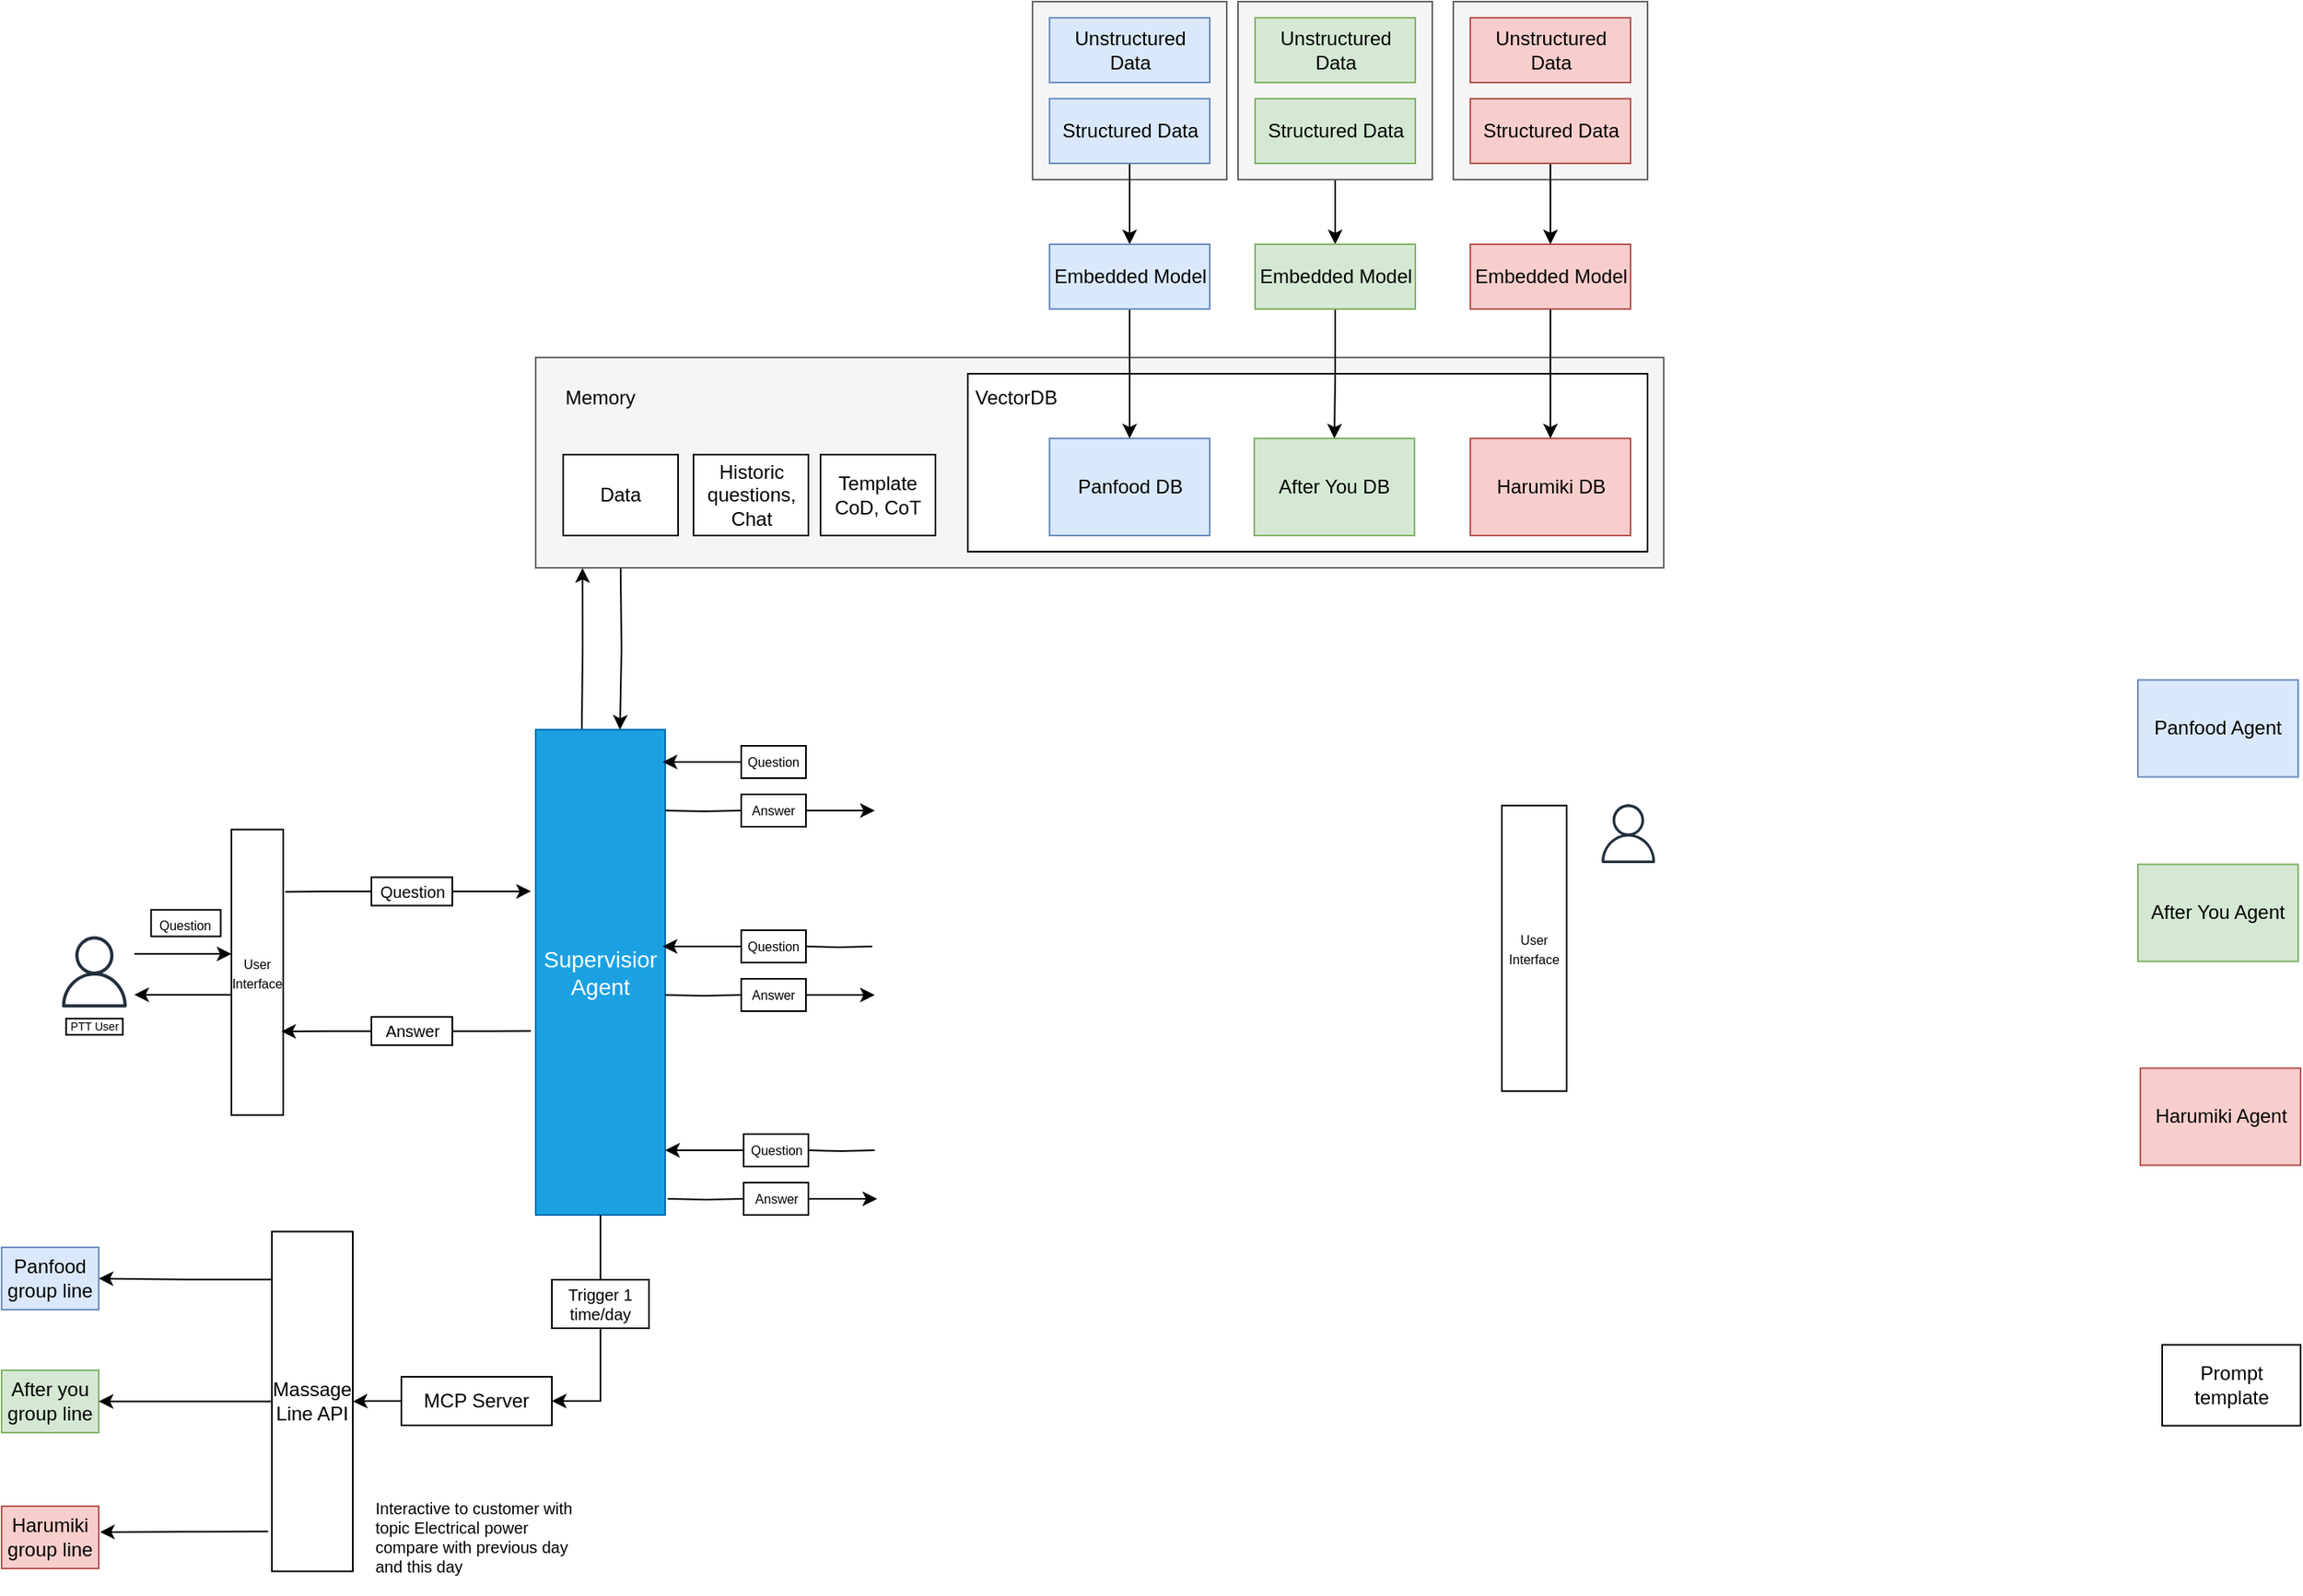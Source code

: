 <mxfile version="27.1.4">
  <diagram name="Page-1" id="6q3yVO71uEwQhgSgc6Yc">
    <mxGraphModel dx="784" dy="1264" grid="1" gridSize="10" guides="1" tooltips="1" connect="1" arrows="1" fold="1" page="1" pageScale="1" pageWidth="1169" pageHeight="827" math="0" shadow="0">
      <root>
        <mxCell id="0" />
        <mxCell id="1" parent="0" />
        <mxCell id="_AoqBSNFDiNXYUAk5MFB-63" style="edgeStyle=orthogonalEdgeStyle;rounded=0;orthogonalLoop=1;jettySize=auto;html=1;entryX=1;entryY=0.5;entryDx=0;entryDy=0;exitX=0.5;exitY=1;exitDx=0;exitDy=0;" parent="1" source="_AoqBSNFDiNXYUAk5MFB-65" target="_AoqBSNFDiNXYUAk5MFB-62" edge="1">
          <mxGeometry relative="1" as="geometry" />
        </mxCell>
        <mxCell id="7o0yVAnlO2qSF2Ea2iqG-75" value="" style="edgeStyle=orthogonalEdgeStyle;rounded=0;orthogonalLoop=1;jettySize=auto;html=1;entryX=0.058;entryY=1.001;entryDx=0;entryDy=0;entryPerimeter=0;" edge="1" parent="1">
          <mxGeometry relative="1" as="geometry">
            <mxPoint x="608.5" y="150" as="sourcePoint" />
            <mxPoint x="608.926" y="50.13" as="targetPoint" />
          </mxGeometry>
        </mxCell>
        <mxCell id="_AoqBSNFDiNXYUAk5MFB-2" value="&lt;font&gt;Supervisior Agent&lt;/font&gt;" style="whiteSpace=wrap;html=1;movable=1;resizable=1;rotatable=1;deletable=1;editable=1;locked=0;connectable=1;fontSize=14;fillColor=#1ba1e2;fontColor=#ffffff;strokeColor=#006EAF;" parent="1" vertex="1">
          <mxGeometry x="580" y="150" width="80" height="300" as="geometry" />
        </mxCell>
        <mxCell id="_AoqBSNFDiNXYUAk5MFB-10" value="PTT User" style="rounded=0;whiteSpace=wrap;html=1;fontSize=7;" parent="1" vertex="1">
          <mxGeometry x="289.84" y="328.63" width="35" height="10" as="geometry" />
        </mxCell>
        <mxCell id="_AoqBSNFDiNXYUAk5MFB-12" value="Question" style="text;strokeColor=default;align=center;fillColor=none;html=1;verticalAlign=middle;whiteSpace=wrap;rounded=0;fontSize=10;" parent="1" vertex="1">
          <mxGeometry x="478.5" y="241.25" width="50" height="17.5" as="geometry" />
        </mxCell>
        <mxCell id="7o0yVAnlO2qSF2Ea2iqG-77" value="" style="edgeStyle=orthogonalEdgeStyle;rounded=0;orthogonalLoop=1;jettySize=auto;html=1;" edge="1" parent="1">
          <mxGeometry relative="1" as="geometry">
            <mxPoint x="332" y="288.63" as="sourcePoint" />
            <mxPoint x="392" y="288.63" as="targetPoint" />
          </mxGeometry>
        </mxCell>
        <mxCell id="_AoqBSNFDiNXYUAk5MFB-7" value="" style="sketch=0;outlineConnect=0;fontColor=#232F3E;gradientColor=none;fillColor=#232F3D;strokeColor=none;dashed=0;verticalLabelPosition=bottom;verticalAlign=top;align=center;html=1;fontSize=12;fontStyle=0;aspect=fixed;pointerEvents=1;shape=mxgraph.aws4.user;" parent="1" vertex="1">
          <mxGeometry x="285.34" y="277.79" width="44" height="44" as="geometry" />
        </mxCell>
        <mxCell id="_AoqBSNFDiNXYUAk5MFB-31" value="" style="edgeStyle=orthogonalEdgeStyle;rounded=0;orthogonalLoop=1;jettySize=auto;html=1;" parent="1" source="_AoqBSNFDiNXYUAk5MFB-25" edge="1">
          <mxGeometry relative="1" as="geometry">
            <mxPoint x="788.0" y="170.0" as="sourcePoint" />
            <mxPoint x="658.5" y="170.0" as="targetPoint" />
          </mxGeometry>
        </mxCell>
        <mxCell id="_AoqBSNFDiNXYUAk5MFB-22" value="Panfood Agent" style="rounded=0;whiteSpace=wrap;html=1;flipH=1;flipV=1;fillColor=#dae8fc;strokeColor=#6c8ebf;" parent="1" vertex="1">
          <mxGeometry x="1570" y="119.25" width="99" height="60" as="geometry" />
        </mxCell>
        <mxCell id="_AoqBSNFDiNXYUAk5MFB-32" value="" style="edgeStyle=orthogonalEdgeStyle;rounded=0;orthogonalLoop=1;jettySize=auto;html=1;" parent="1" source="_AoqBSNFDiNXYUAk5MFB-34" edge="1">
          <mxGeometry relative="1" as="geometry">
            <mxPoint x="660" y="200" as="sourcePoint" />
            <mxPoint x="789.5" y="200" as="targetPoint" />
          </mxGeometry>
        </mxCell>
        <mxCell id="_AoqBSNFDiNXYUAk5MFB-25" value="Question" style="text;strokeColor=default;align=center;fillColor=none;html=1;verticalAlign=middle;whiteSpace=wrap;rounded=0;fontSize=8;" parent="1" vertex="1">
          <mxGeometry x="707" y="160" width="40" height="20" as="geometry" />
        </mxCell>
        <mxCell id="_AoqBSNFDiNXYUAk5MFB-35" value="" style="edgeStyle=orthogonalEdgeStyle;rounded=0;orthogonalLoop=1;jettySize=auto;html=1;endArrow=none;startFill=0;" parent="1" target="_AoqBSNFDiNXYUAk5MFB-34" edge="1">
          <mxGeometry relative="1" as="geometry">
            <mxPoint x="660" y="200" as="sourcePoint" />
            <mxPoint x="789.5" y="200" as="targetPoint" />
          </mxGeometry>
        </mxCell>
        <mxCell id="_AoqBSNFDiNXYUAk5MFB-34" value="Answer" style="text;strokeColor=default;align=center;fillColor=none;html=1;verticalAlign=middle;whiteSpace=wrap;rounded=0;fontSize=8;" parent="1" vertex="1">
          <mxGeometry x="707" y="190" width="40" height="20" as="geometry" />
        </mxCell>
        <mxCell id="_AoqBSNFDiNXYUAk5MFB-37" value="" style="rounded=0;whiteSpace=wrap;html=1;fillColor=#f5f5f5;fontColor=#333333;strokeColor=#666666;" parent="1" vertex="1">
          <mxGeometry x="580" y="-80" width="697" height="130" as="geometry" />
        </mxCell>
        <mxCell id="_AoqBSNFDiNXYUAk5MFB-40" value="" style="edgeStyle=orthogonalEdgeStyle;rounded=0;orthogonalLoop=1;jettySize=auto;html=1;" parent="1" source="_AoqBSNFDiNXYUAk5MFB-44" edge="1">
          <mxGeometry relative="1" as="geometry">
            <mxPoint x="788.0" y="284.0" as="sourcePoint" />
            <mxPoint x="658.5" y="284.0" as="targetPoint" />
          </mxGeometry>
        </mxCell>
        <mxCell id="_AoqBSNFDiNXYUAk5MFB-41" value="After You Agent" style="rounded=0;whiteSpace=wrap;html=1;flipH=1;flipV=1;fillColor=#d5e8d4;strokeColor=#82b366;" parent="1" vertex="1">
          <mxGeometry x="1570" y="233.25" width="99" height="60" as="geometry" />
        </mxCell>
        <mxCell id="_AoqBSNFDiNXYUAk5MFB-42" value="" style="edgeStyle=orthogonalEdgeStyle;rounded=0;orthogonalLoop=1;jettySize=auto;html=1;" parent="1" source="_AoqBSNFDiNXYUAk5MFB-46" edge="1">
          <mxGeometry relative="1" as="geometry">
            <mxPoint x="660" y="314" as="sourcePoint" />
            <mxPoint x="789.5" y="314" as="targetPoint" />
          </mxGeometry>
        </mxCell>
        <mxCell id="_AoqBSNFDiNXYUAk5MFB-43" value="" style="edgeStyle=orthogonalEdgeStyle;rounded=0;orthogonalLoop=1;jettySize=auto;html=1;endArrow=none;startFill=0;" parent="1" target="_AoqBSNFDiNXYUAk5MFB-44" edge="1">
          <mxGeometry relative="1" as="geometry">
            <mxPoint x="788.0" y="284.0" as="sourcePoint" />
            <mxPoint x="658.5" y="284.0" as="targetPoint" />
          </mxGeometry>
        </mxCell>
        <mxCell id="_AoqBSNFDiNXYUAk5MFB-44" value="Question" style="text;strokeColor=default;align=center;fillColor=none;html=1;verticalAlign=middle;whiteSpace=wrap;rounded=0;fontSize=8;" parent="1" vertex="1">
          <mxGeometry x="707" y="274" width="40" height="20" as="geometry" />
        </mxCell>
        <mxCell id="_AoqBSNFDiNXYUAk5MFB-45" value="" style="edgeStyle=orthogonalEdgeStyle;rounded=0;orthogonalLoop=1;jettySize=auto;html=1;endArrow=none;startFill=0;" parent="1" target="_AoqBSNFDiNXYUAk5MFB-46" edge="1">
          <mxGeometry relative="1" as="geometry">
            <mxPoint x="660" y="314" as="sourcePoint" />
            <mxPoint x="789.5" y="314" as="targetPoint" />
          </mxGeometry>
        </mxCell>
        <mxCell id="_AoqBSNFDiNXYUAk5MFB-46" value="Answer" style="text;strokeColor=default;align=center;fillColor=none;html=1;verticalAlign=middle;whiteSpace=wrap;rounded=0;fontSize=8;" parent="1" vertex="1">
          <mxGeometry x="707" y="304" width="40" height="20" as="geometry" />
        </mxCell>
        <mxCell id="_AoqBSNFDiNXYUAk5MFB-47" value="" style="edgeStyle=orthogonalEdgeStyle;rounded=0;orthogonalLoop=1;jettySize=auto;html=1;" parent="1" source="_AoqBSNFDiNXYUAk5MFB-51" edge="1">
          <mxGeometry relative="1" as="geometry">
            <mxPoint x="789.5" y="410.0" as="sourcePoint" />
            <mxPoint x="660" y="410.0" as="targetPoint" />
          </mxGeometry>
        </mxCell>
        <mxCell id="_AoqBSNFDiNXYUAk5MFB-48" value="Harumiki Agent" style="rounded=0;whiteSpace=wrap;html=1;flipH=1;flipV=1;fillColor=#f8cecc;strokeColor=#b85450;" parent="1" vertex="1">
          <mxGeometry x="1571.5" y="359.25" width="99" height="60" as="geometry" />
        </mxCell>
        <mxCell id="_AoqBSNFDiNXYUAk5MFB-49" value="" style="edgeStyle=orthogonalEdgeStyle;rounded=0;orthogonalLoop=1;jettySize=auto;html=1;" parent="1" source="_AoqBSNFDiNXYUAk5MFB-53" edge="1">
          <mxGeometry relative="1" as="geometry">
            <mxPoint x="661.5" y="440" as="sourcePoint" />
            <mxPoint x="791.0" y="440" as="targetPoint" />
          </mxGeometry>
        </mxCell>
        <mxCell id="_AoqBSNFDiNXYUAk5MFB-50" value="" style="edgeStyle=orthogonalEdgeStyle;rounded=0;orthogonalLoop=1;jettySize=auto;html=1;endArrow=none;startFill=0;" parent="1" target="_AoqBSNFDiNXYUAk5MFB-51" edge="1">
          <mxGeometry relative="1" as="geometry">
            <mxPoint x="789.5" y="410.0" as="sourcePoint" />
            <mxPoint x="660" y="410.0" as="targetPoint" />
          </mxGeometry>
        </mxCell>
        <mxCell id="_AoqBSNFDiNXYUAk5MFB-51" value="Question" style="text;strokeColor=default;align=center;fillColor=none;html=1;verticalAlign=middle;whiteSpace=wrap;rounded=0;fontSize=8;" parent="1" vertex="1">
          <mxGeometry x="708.5" y="400" width="40" height="20" as="geometry" />
        </mxCell>
        <mxCell id="_AoqBSNFDiNXYUAk5MFB-52" value="" style="edgeStyle=orthogonalEdgeStyle;rounded=0;orthogonalLoop=1;jettySize=auto;html=1;endArrow=none;startFill=0;" parent="1" target="_AoqBSNFDiNXYUAk5MFB-53" edge="1">
          <mxGeometry relative="1" as="geometry">
            <mxPoint x="661.5" y="440" as="sourcePoint" />
            <mxPoint x="791.0" y="440" as="targetPoint" />
          </mxGeometry>
        </mxCell>
        <mxCell id="_AoqBSNFDiNXYUAk5MFB-53" value="Answer" style="text;strokeColor=default;align=center;fillColor=none;html=1;verticalAlign=middle;whiteSpace=wrap;rounded=0;fontSize=8;" parent="1" vertex="1">
          <mxGeometry x="708.5" y="430" width="40" height="20" as="geometry" />
        </mxCell>
        <mxCell id="_AoqBSNFDiNXYUAk5MFB-54" value="Memory" style="text;html=1;align=center;verticalAlign=middle;whiteSpace=wrap;rounded=0;" parent="1" vertex="1">
          <mxGeometry x="590" y="-70" width="60" height="30" as="geometry" />
        </mxCell>
        <mxCell id="_AoqBSNFDiNXYUAk5MFB-58" value="Data" style="rounded=0;whiteSpace=wrap;html=1;" parent="1" vertex="1">
          <mxGeometry x="597" y="-20" width="71" height="50" as="geometry" />
        </mxCell>
        <mxCell id="_AoqBSNFDiNXYUAk5MFB-59" value="Historic questions,&lt;div&gt;Chat&lt;/div&gt;" style="rounded=0;whiteSpace=wrap;html=1;" parent="1" vertex="1">
          <mxGeometry x="677.5" y="-20" width="71" height="50" as="geometry" />
        </mxCell>
        <mxCell id="_AoqBSNFDiNXYUAk5MFB-60" value="" style="rounded=0;whiteSpace=wrap;html=1;" parent="1" vertex="1">
          <mxGeometry x="847" y="-70" width="420" height="110" as="geometry" />
        </mxCell>
        <mxCell id="_AoqBSNFDiNXYUAk5MFB-71" value="" style="edgeStyle=orthogonalEdgeStyle;rounded=0;orthogonalLoop=1;jettySize=auto;html=1;" parent="1" source="_AoqBSNFDiNXYUAk5MFB-62" target="_AoqBSNFDiNXYUAk5MFB-70" edge="1">
          <mxGeometry relative="1" as="geometry" />
        </mxCell>
        <mxCell id="_AoqBSNFDiNXYUAk5MFB-62" value="MCP Server" style="rounded=0;whiteSpace=wrap;html=1;" parent="1" vertex="1">
          <mxGeometry x="497" y="550" width="93" height="30" as="geometry" />
        </mxCell>
        <mxCell id="_AoqBSNFDiNXYUAk5MFB-69" value="" style="edgeStyle=orthogonalEdgeStyle;rounded=0;orthogonalLoop=1;jettySize=auto;html=1;entryX=0.5;entryY=0;entryDx=0;entryDy=0;exitX=0.5;exitY=1;exitDx=0;exitDy=0;endArrow=none;startFill=0;" parent="1" source="_AoqBSNFDiNXYUAk5MFB-2" target="_AoqBSNFDiNXYUAk5MFB-65" edge="1">
          <mxGeometry relative="1" as="geometry">
            <mxPoint x="620" y="450" as="sourcePoint" />
            <mxPoint x="537" y="530" as="targetPoint" />
          </mxGeometry>
        </mxCell>
        <mxCell id="_AoqBSNFDiNXYUAk5MFB-65" value="Trigger 1 time/day" style="text;strokeColor=default;align=center;fillColor=none;html=1;verticalAlign=middle;whiteSpace=wrap;rounded=0;fontSize=10;" parent="1" vertex="1">
          <mxGeometry x="590" y="490" width="60" height="30" as="geometry" />
        </mxCell>
        <mxCell id="7o0yVAnlO2qSF2Ea2iqG-27" value="" style="edgeStyle=orthogonalEdgeStyle;rounded=0;orthogonalLoop=1;jettySize=auto;html=1;entryX=1;entryY=0.5;entryDx=0;entryDy=0;exitX=0.023;exitY=0.141;exitDx=0;exitDy=0;exitPerimeter=0;" edge="1" parent="1" source="_AoqBSNFDiNXYUAk5MFB-70" target="7o0yVAnlO2qSF2Ea2iqG-25">
          <mxGeometry relative="1" as="geometry">
            <mxPoint x="390" y="565" as="sourcePoint" />
          </mxGeometry>
        </mxCell>
        <mxCell id="_AoqBSNFDiNXYUAk5MFB-70" value="Massage Line API" style="rounded=0;whiteSpace=wrap;html=1;" parent="1" vertex="1">
          <mxGeometry x="417" y="460.25" width="50" height="210" as="geometry" />
        </mxCell>
        <mxCell id="_AoqBSNFDiNXYUAk5MFB-72" value="Interactive to customer with topic Electrical power compare with previous day and this day&amp;nbsp;" style="text;html=1;align=left;verticalAlign=middle;whiteSpace=wrap;rounded=0;fontSize=10;" parent="1" vertex="1">
          <mxGeometry x="478.5" y="614.25" width="130" height="70" as="geometry" />
        </mxCell>
        <mxCell id="_AoqBSNFDiNXYUAk5MFB-73" value="" style="sketch=0;outlineConnect=0;fontColor=#232F3E;gradientColor=none;fillColor=#232F3D;strokeColor=none;dashed=0;verticalLabelPosition=bottom;verticalAlign=top;align=center;html=1;fontSize=12;fontStyle=0;aspect=fixed;pointerEvents=1;shape=mxgraph.aws4.user;" parent="1" vertex="1">
          <mxGeometry x="1237" y="196.18" width="36.317" height="36.317" as="geometry" />
        </mxCell>
        <mxCell id="7o0yVAnlO2qSF2Ea2iqG-23" value="After you group line" style="rounded=0;whiteSpace=wrap;html=1;flipH=1;flipV=1;fillColor=#d5e8d4;strokeColor=#82b366;" vertex="1" parent="1">
          <mxGeometry x="250" y="546" width="60" height="38.5" as="geometry" />
        </mxCell>
        <mxCell id="7o0yVAnlO2qSF2Ea2iqG-25" value="Panfood group line" style="rounded=0;whiteSpace=wrap;html=1;flipH=1;flipV=1;fillColor=#dae8fc;strokeColor=#6c8ebf;" vertex="1" parent="1">
          <mxGeometry x="250" y="470" width="60" height="38.5" as="geometry" />
        </mxCell>
        <mxCell id="7o0yVAnlO2qSF2Ea2iqG-26" value="Harumiki group line" style="rounded=0;whiteSpace=wrap;html=1;flipH=1;flipV=1;fillColor=#f8cecc;strokeColor=#b85450;" vertex="1" parent="1">
          <mxGeometry x="250" y="630" width="60" height="38.5" as="geometry" />
        </mxCell>
        <mxCell id="7o0yVAnlO2qSF2Ea2iqG-28" value="" style="edgeStyle=orthogonalEdgeStyle;rounded=0;orthogonalLoop=1;jettySize=auto;html=1;entryX=1;entryY=0.5;entryDx=0;entryDy=0;exitX=0;exitY=0.5;exitDx=0;exitDy=0;" edge="1" parent="1" source="_AoqBSNFDiNXYUAk5MFB-70" target="7o0yVAnlO2qSF2Ea2iqG-23">
          <mxGeometry relative="1" as="geometry">
            <mxPoint x="390" y="565" as="sourcePoint" />
            <mxPoint x="330" y="570" as="targetPoint" />
          </mxGeometry>
        </mxCell>
        <mxCell id="7o0yVAnlO2qSF2Ea2iqG-29" value="" style="edgeStyle=orthogonalEdgeStyle;rounded=0;orthogonalLoop=1;jettySize=auto;html=1;entryX=-0.014;entryY=0.585;entryDx=0;entryDy=0;exitX=-0.046;exitY=0.883;exitDx=0;exitDy=0;entryPerimeter=0;exitPerimeter=0;" edge="1" parent="1" source="_AoqBSNFDiNXYUAk5MFB-70" target="7o0yVAnlO2qSF2Ea2iqG-26">
          <mxGeometry relative="1" as="geometry">
            <mxPoint x="390" y="565" as="sourcePoint" />
            <mxPoint x="350" y="604" as="targetPoint" />
          </mxGeometry>
        </mxCell>
        <mxCell id="7o0yVAnlO2qSF2Ea2iqG-31" value="Prompt template" style="rounded=0;whiteSpace=wrap;html=1;" vertex="1" parent="1">
          <mxGeometry x="1585" y="530.25" width="85.5" height="50" as="geometry" />
        </mxCell>
        <mxCell id="7o0yVAnlO2qSF2Ea2iqG-33" value="VectorDB" style="text;html=1;align=center;verticalAlign=middle;whiteSpace=wrap;rounded=0;" vertex="1" parent="1">
          <mxGeometry x="847" y="-70" width="60" height="30" as="geometry" />
        </mxCell>
        <mxCell id="7o0yVAnlO2qSF2Ea2iqG-39" value="Panfood DB" style="rounded=0;whiteSpace=wrap;html=1;flipH=1;flipV=1;fillColor=#dae8fc;strokeColor=#6c8ebf;" vertex="1" parent="1">
          <mxGeometry x="897.5" y="-30" width="99" height="60" as="geometry" />
        </mxCell>
        <mxCell id="7o0yVAnlO2qSF2Ea2iqG-40" value="After You DB" style="rounded=0;whiteSpace=wrap;html=1;flipH=1;flipV=1;fillColor=#d5e8d4;strokeColor=#82b366;" vertex="1" parent="1">
          <mxGeometry x="1024" y="-30" width="99" height="60" as="geometry" />
        </mxCell>
        <mxCell id="7o0yVAnlO2qSF2Ea2iqG-41" value="Harumiki DB" style="rounded=0;whiteSpace=wrap;html=1;flipH=1;flipV=1;fillColor=#f8cecc;strokeColor=#b85450;" vertex="1" parent="1">
          <mxGeometry x="1157.5" y="-30" width="99" height="60" as="geometry" />
        </mxCell>
        <mxCell id="7o0yVAnlO2qSF2Ea2iqG-43" value="" style="rounded=0;whiteSpace=wrap;html=1;fillColor=#f5f5f5;fontColor=#333333;strokeColor=#666666;" vertex="1" parent="1">
          <mxGeometry x="887" y="-300" width="120" height="110" as="geometry" />
        </mxCell>
        <mxCell id="7o0yVAnlO2qSF2Ea2iqG-66" value="" style="edgeStyle=orthogonalEdgeStyle;rounded=0;orthogonalLoop=1;jettySize=auto;html=1;" edge="1" parent="1" source="7o0yVAnlO2qSF2Ea2iqG-44" target="7o0yVAnlO2qSF2Ea2iqG-65">
          <mxGeometry relative="1" as="geometry" />
        </mxCell>
        <mxCell id="7o0yVAnlO2qSF2Ea2iqG-44" value="Structured Data" style="rounded=0;whiteSpace=wrap;html=1;flipH=1;flipV=1;fillColor=#dae8fc;strokeColor=#6c8ebf;" vertex="1" parent="1">
          <mxGeometry x="897.5" y="-240" width="99" height="40" as="geometry" />
        </mxCell>
        <mxCell id="7o0yVAnlO2qSF2Ea2iqG-45" value="Unstructured Data" style="rounded=0;whiteSpace=wrap;html=1;flipH=1;flipV=1;fillColor=#dae8fc;strokeColor=#6c8ebf;" vertex="1" parent="1">
          <mxGeometry x="897.5" y="-290" width="99" height="40" as="geometry" />
        </mxCell>
        <mxCell id="7o0yVAnlO2qSF2Ea2iqG-48" value="&lt;font style=&quot;font-size: 8px;&quot;&gt;User Interface&lt;/font&gt;" style="text;strokeColor=default;align=center;fillColor=none;html=1;verticalAlign=middle;whiteSpace=wrap;rounded=0;fontSize=10;" vertex="1" parent="1">
          <mxGeometry x="392" y="211.75" width="32" height="176.5" as="geometry" />
        </mxCell>
        <mxCell id="7o0yVAnlO2qSF2Ea2iqG-50" value="&lt;font style=&quot;font-size: 8px;&quot;&gt;User Interface&lt;/font&gt;" style="text;strokeColor=default;align=center;fillColor=none;html=1;verticalAlign=middle;whiteSpace=wrap;rounded=0;fontSize=10;" vertex="1" parent="1">
          <mxGeometry x="1177" y="196.91" width="40" height="176.5" as="geometry" />
        </mxCell>
        <mxCell id="7o0yVAnlO2qSF2Ea2iqG-53" value="Template&lt;br&gt;CoD, CoT" style="rounded=0;whiteSpace=wrap;html=1;" vertex="1" parent="1">
          <mxGeometry x="756" y="-20" width="71" height="50" as="geometry" />
        </mxCell>
        <mxCell id="7o0yVAnlO2qSF2Ea2iqG-68" value="" style="edgeStyle=orthogonalEdgeStyle;rounded=0;orthogonalLoop=1;jettySize=auto;html=1;" edge="1" parent="1" source="7o0yVAnlO2qSF2Ea2iqG-54" target="7o0yVAnlO2qSF2Ea2iqG-55">
          <mxGeometry relative="1" as="geometry" />
        </mxCell>
        <mxCell id="7o0yVAnlO2qSF2Ea2iqG-54" value="" style="rounded=0;whiteSpace=wrap;html=1;fillColor=#f5f5f5;fontColor=#333333;strokeColor=#666666;" vertex="1" parent="1">
          <mxGeometry x="1014" y="-300" width="120" height="110" as="geometry" />
        </mxCell>
        <mxCell id="7o0yVAnlO2qSF2Ea2iqG-69" value="" style="edgeStyle=orthogonalEdgeStyle;rounded=0;orthogonalLoop=1;jettySize=auto;html=1;" edge="1" parent="1" source="7o0yVAnlO2qSF2Ea2iqG-55" target="7o0yVAnlO2qSF2Ea2iqG-40">
          <mxGeometry relative="1" as="geometry" />
        </mxCell>
        <mxCell id="7o0yVAnlO2qSF2Ea2iqG-55" value="Embedded Model" style="rounded=0;whiteSpace=wrap;html=1;flipH=1;flipV=1;fillColor=#d5e8d4;strokeColor=#82b366;" vertex="1" parent="1">
          <mxGeometry x="1024.5" y="-150" width="99" height="40" as="geometry" />
        </mxCell>
        <mxCell id="7o0yVAnlO2qSF2Ea2iqG-56" value="Structured Data" style="rounded=0;whiteSpace=wrap;html=1;flipH=1;flipV=1;fillColor=#d5e8d4;strokeColor=#82b366;" vertex="1" parent="1">
          <mxGeometry x="1024.5" y="-240" width="99" height="40" as="geometry" />
        </mxCell>
        <mxCell id="7o0yVAnlO2qSF2Ea2iqG-57" value="Unstructured Data" style="rounded=0;whiteSpace=wrap;html=1;flipH=1;flipV=1;fillColor=#d5e8d4;strokeColor=#82b366;" vertex="1" parent="1">
          <mxGeometry x="1024.5" y="-290" width="99" height="40" as="geometry" />
        </mxCell>
        <mxCell id="7o0yVAnlO2qSF2Ea2iqG-58" value="" style="rounded=0;whiteSpace=wrap;html=1;fillColor=#f5f5f5;fontColor=#333333;strokeColor=#666666;" vertex="1" parent="1">
          <mxGeometry x="1147" y="-300" width="120" height="110" as="geometry" />
        </mxCell>
        <mxCell id="7o0yVAnlO2qSF2Ea2iqG-71" value="" style="edgeStyle=orthogonalEdgeStyle;rounded=0;orthogonalLoop=1;jettySize=auto;html=1;" edge="1" parent="1" source="7o0yVAnlO2qSF2Ea2iqG-59" target="7o0yVAnlO2qSF2Ea2iqG-41">
          <mxGeometry relative="1" as="geometry" />
        </mxCell>
        <mxCell id="7o0yVAnlO2qSF2Ea2iqG-59" value="Embedded Model" style="rounded=0;whiteSpace=wrap;html=1;flipH=1;flipV=1;fillColor=#f8cecc;strokeColor=#b85450;" vertex="1" parent="1">
          <mxGeometry x="1157.5" y="-150" width="99" height="40" as="geometry" />
        </mxCell>
        <mxCell id="7o0yVAnlO2qSF2Ea2iqG-70" value="" style="edgeStyle=orthogonalEdgeStyle;rounded=0;orthogonalLoop=1;jettySize=auto;html=1;" edge="1" parent="1" source="7o0yVAnlO2qSF2Ea2iqG-60" target="7o0yVAnlO2qSF2Ea2iqG-59">
          <mxGeometry relative="1" as="geometry" />
        </mxCell>
        <mxCell id="7o0yVAnlO2qSF2Ea2iqG-60" value="Structured Data" style="rounded=0;whiteSpace=wrap;html=1;flipH=1;flipV=1;fillColor=#f8cecc;strokeColor=#b85450;" vertex="1" parent="1">
          <mxGeometry x="1157.5" y="-240" width="99" height="40" as="geometry" />
        </mxCell>
        <mxCell id="7o0yVAnlO2qSF2Ea2iqG-61" value="Unstructured Data" style="rounded=0;whiteSpace=wrap;html=1;flipH=1;flipV=1;fillColor=#f8cecc;strokeColor=#b85450;" vertex="1" parent="1">
          <mxGeometry x="1157.5" y="-290" width="99" height="40" as="geometry" />
        </mxCell>
        <mxCell id="7o0yVAnlO2qSF2Ea2iqG-67" value="" style="edgeStyle=orthogonalEdgeStyle;rounded=0;orthogonalLoop=1;jettySize=auto;html=1;" edge="1" parent="1" source="7o0yVAnlO2qSF2Ea2iqG-65" target="7o0yVAnlO2qSF2Ea2iqG-39">
          <mxGeometry relative="1" as="geometry" />
        </mxCell>
        <mxCell id="7o0yVAnlO2qSF2Ea2iqG-65" value="Embedded Model" style="rounded=0;whiteSpace=wrap;html=1;flipH=1;flipV=1;fillColor=#dae8fc;strokeColor=#6c8ebf;" vertex="1" parent="1">
          <mxGeometry x="897.5" y="-150" width="99" height="40" as="geometry" />
        </mxCell>
        <mxCell id="7o0yVAnlO2qSF2Ea2iqG-76" value="" style="edgeStyle=orthogonalEdgeStyle;rounded=0;orthogonalLoop=1;jettySize=auto;html=1;entryX=0.058;entryY=1.001;entryDx=0;entryDy=0;entryPerimeter=0;" edge="1" parent="1">
          <mxGeometry relative="1" as="geometry">
            <mxPoint x="632.486" y="50.13" as="sourcePoint" />
            <mxPoint x="632.06" y="150.0" as="targetPoint" />
          </mxGeometry>
        </mxCell>
        <mxCell id="7o0yVAnlO2qSF2Ea2iqG-78" value="" style="edgeStyle=orthogonalEdgeStyle;rounded=0;orthogonalLoop=1;jettySize=auto;html=1;" edge="1" parent="1">
          <mxGeometry relative="1" as="geometry">
            <mxPoint x="392" y="313.88" as="sourcePoint" />
            <mxPoint x="332" y="313.88" as="targetPoint" />
          </mxGeometry>
        </mxCell>
        <mxCell id="7o0yVAnlO2qSF2Ea2iqG-79" value="&lt;font style=&quot;font-size: 8px;&quot;&gt;Question&lt;/font&gt;" style="text;strokeColor=default;align=center;fillColor=none;html=1;verticalAlign=middle;whiteSpace=wrap;rounded=0;fontSize=10;" vertex="1" parent="1">
          <mxGeometry x="342.34" y="261.37" width="43" height="16.42" as="geometry" />
        </mxCell>
        <mxCell id="7o0yVAnlO2qSF2Ea2iqG-80" style="edgeStyle=orthogonalEdgeStyle;rounded=0;orthogonalLoop=1;jettySize=auto;html=1;entryX=-0.037;entryY=0.333;entryDx=0;entryDy=0;entryPerimeter=0;" edge="1" parent="1" source="_AoqBSNFDiNXYUAk5MFB-12" target="_AoqBSNFDiNXYUAk5MFB-2">
          <mxGeometry relative="1" as="geometry" />
        </mxCell>
        <mxCell id="7o0yVAnlO2qSF2Ea2iqG-81" style="edgeStyle=orthogonalEdgeStyle;rounded=0;orthogonalLoop=1;jettySize=auto;html=1;entryX=1.038;entryY=0.218;entryDx=0;entryDy=0;entryPerimeter=0;endArrow=none;startFill=0;" edge="1" parent="1" source="_AoqBSNFDiNXYUAk5MFB-12" target="7o0yVAnlO2qSF2Ea2iqG-48">
          <mxGeometry relative="1" as="geometry" />
        </mxCell>
        <mxCell id="7o0yVAnlO2qSF2Ea2iqG-82" value="Answer" style="text;strokeColor=default;align=center;fillColor=none;html=1;verticalAlign=middle;whiteSpace=wrap;rounded=0;fontSize=10;" vertex="1" parent="1">
          <mxGeometry x="478.5" y="327.58" width="50" height="17.5" as="geometry" />
        </mxCell>
        <mxCell id="7o0yVAnlO2qSF2Ea2iqG-85" style="edgeStyle=orthogonalEdgeStyle;rounded=0;orthogonalLoop=1;jettySize=auto;html=1;entryX=-0.037;entryY=0.621;entryDx=0;entryDy=0;entryPerimeter=0;endArrow=none;startFill=0;" edge="1" parent="1" source="7o0yVAnlO2qSF2Ea2iqG-82" target="_AoqBSNFDiNXYUAk5MFB-2">
          <mxGeometry relative="1" as="geometry" />
        </mxCell>
        <mxCell id="7o0yVAnlO2qSF2Ea2iqG-86" style="edgeStyle=orthogonalEdgeStyle;rounded=0;orthogonalLoop=1;jettySize=auto;html=1;entryX=0.962;entryY=0.707;entryDx=0;entryDy=0;entryPerimeter=0;" edge="1" parent="1" source="7o0yVAnlO2qSF2Ea2iqG-82" target="7o0yVAnlO2qSF2Ea2iqG-48">
          <mxGeometry relative="1" as="geometry" />
        </mxCell>
      </root>
    </mxGraphModel>
  </diagram>
</mxfile>
